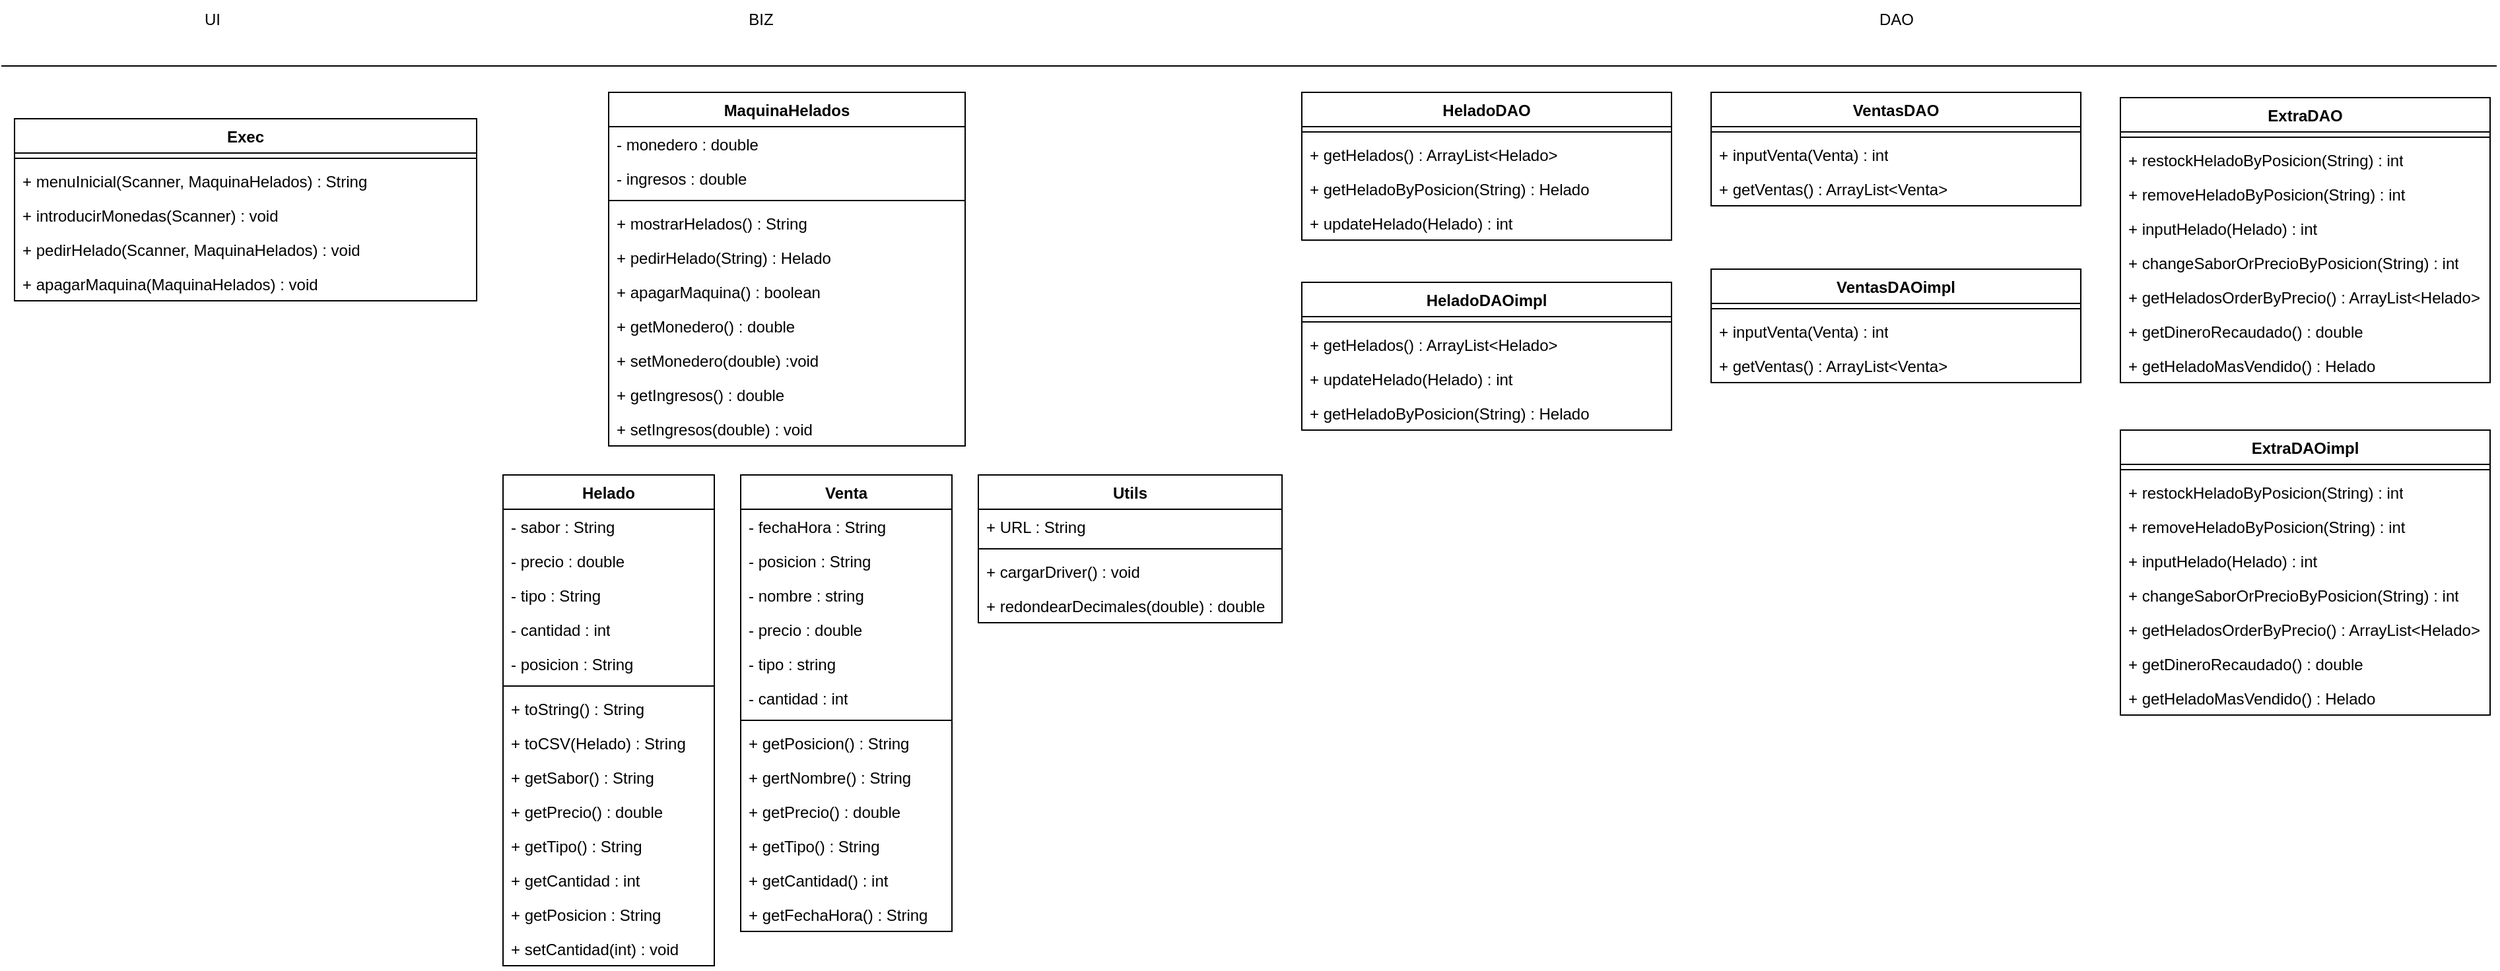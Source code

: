 <mxfile version="24.3.1" type="device">
  <diagram name="Página-1" id="V8vYBvbxbATTUr79OCMI">
    <mxGraphModel dx="840" dy="988" grid="1" gridSize="10" guides="1" tooltips="1" connect="1" arrows="1" fold="1" page="1" pageScale="1" pageWidth="1169" pageHeight="827" math="0" shadow="0">
      <root>
        <mxCell id="0" />
        <mxCell id="1" parent="0" />
        <mxCell id="UVdojQdIeTxHt3wNE7P5-1" value="UI" style="text;html=1;align=center;verticalAlign=middle;whiteSpace=wrap;rounded=0;" parent="1" vertex="1">
          <mxGeometry x="140" y="30" width="60" height="30" as="geometry" />
        </mxCell>
        <mxCell id="UVdojQdIeTxHt3wNE7P5-2" value="BIZ" style="text;html=1;align=center;verticalAlign=middle;resizable=0;points=[];autosize=1;strokeColor=none;fillColor=none;" parent="1" vertex="1">
          <mxGeometry x="565" y="30" width="40" height="30" as="geometry" />
        </mxCell>
        <mxCell id="UVdojQdIeTxHt3wNE7P5-3" value="DAO" style="text;html=1;align=center;verticalAlign=middle;resizable=0;points=[];autosize=1;strokeColor=none;fillColor=none;" parent="1" vertex="1">
          <mxGeometry x="1420" y="30" width="50" height="30" as="geometry" />
        </mxCell>
        <mxCell id="UVdojQdIeTxHt3wNE7P5-4" value="Exec" style="swimlane;fontStyle=1;align=center;verticalAlign=top;childLayout=stackLayout;horizontal=1;startSize=26;horizontalStack=0;resizeParent=1;resizeParentMax=0;resizeLast=0;collapsible=1;marginBottom=0;whiteSpace=wrap;html=1;" parent="1" vertex="1">
          <mxGeometry x="20" y="120" width="350" height="138" as="geometry" />
        </mxCell>
        <mxCell id="UVdojQdIeTxHt3wNE7P5-6" value="" style="line;strokeWidth=1;fillColor=none;align=left;verticalAlign=middle;spacingTop=-1;spacingLeft=3;spacingRight=3;rotatable=0;labelPosition=right;points=[];portConstraint=eastwest;strokeColor=inherit;" parent="UVdojQdIeTxHt3wNE7P5-4" vertex="1">
          <mxGeometry y="26" width="350" height="8" as="geometry" />
        </mxCell>
        <mxCell id="UVdojQdIeTxHt3wNE7P5-7" value="+ menuInicial(Scanner, MaquinaHelados) : String" style="text;strokeColor=none;fillColor=none;align=left;verticalAlign=top;spacingLeft=4;spacingRight=4;overflow=hidden;rotatable=0;points=[[0,0.5],[1,0.5]];portConstraint=eastwest;whiteSpace=wrap;html=1;" parent="UVdojQdIeTxHt3wNE7P5-4" vertex="1">
          <mxGeometry y="34" width="350" height="26" as="geometry" />
        </mxCell>
        <mxCell id="UVdojQdIeTxHt3wNE7P5-9" value="+ introducirMonedas(Scanner) : void" style="text;strokeColor=none;fillColor=none;align=left;verticalAlign=top;spacingLeft=4;spacingRight=4;overflow=hidden;rotatable=0;points=[[0,0.5],[1,0.5]];portConstraint=eastwest;whiteSpace=wrap;html=1;" parent="UVdojQdIeTxHt3wNE7P5-4" vertex="1">
          <mxGeometry y="60" width="350" height="26" as="geometry" />
        </mxCell>
        <mxCell id="QAzHqJxK1CCMf_5y3VDT-6" value="+ pedirHelado(Scanner, MaquinaHelados) : void" style="text;strokeColor=none;fillColor=none;align=left;verticalAlign=top;spacingLeft=4;spacingRight=4;overflow=hidden;rotatable=0;points=[[0,0.5],[1,0.5]];portConstraint=eastwest;whiteSpace=wrap;html=1;" parent="UVdojQdIeTxHt3wNE7P5-4" vertex="1">
          <mxGeometry y="86" width="350" height="26" as="geometry" />
        </mxCell>
        <mxCell id="QAzHqJxK1CCMf_5y3VDT-7" value="+ apagarMaquina(MaquinaHelados) : void" style="text;strokeColor=none;fillColor=none;align=left;verticalAlign=top;spacingLeft=4;spacingRight=4;overflow=hidden;rotatable=0;points=[[0,0.5],[1,0.5]];portConstraint=eastwest;whiteSpace=wrap;html=1;" parent="UVdojQdIeTxHt3wNE7P5-4" vertex="1">
          <mxGeometry y="112" width="350" height="26" as="geometry" />
        </mxCell>
        <mxCell id="UVdojQdIeTxHt3wNE7P5-12" value="Helado" style="swimlane;fontStyle=1;align=center;verticalAlign=top;childLayout=stackLayout;horizontal=1;startSize=26;horizontalStack=0;resizeParent=1;resizeParentMax=0;resizeLast=0;collapsible=1;marginBottom=0;whiteSpace=wrap;html=1;" parent="1" vertex="1">
          <mxGeometry x="390" y="390" width="160" height="372" as="geometry" />
        </mxCell>
        <mxCell id="UVdojQdIeTxHt3wNE7P5-13" value="- sabor : String" style="text;strokeColor=none;fillColor=none;align=left;verticalAlign=top;spacingLeft=4;spacingRight=4;overflow=hidden;rotatable=0;points=[[0,0.5],[1,0.5]];portConstraint=eastwest;whiteSpace=wrap;html=1;" parent="UVdojQdIeTxHt3wNE7P5-12" vertex="1">
          <mxGeometry y="26" width="160" height="26" as="geometry" />
        </mxCell>
        <mxCell id="UVdojQdIeTxHt3wNE7P5-16" value="- precio : double" style="text;strokeColor=none;fillColor=none;align=left;verticalAlign=top;spacingLeft=4;spacingRight=4;overflow=hidden;rotatable=0;points=[[0,0.5],[1,0.5]];portConstraint=eastwest;whiteSpace=wrap;html=1;" parent="UVdojQdIeTxHt3wNE7P5-12" vertex="1">
          <mxGeometry y="52" width="160" height="26" as="geometry" />
        </mxCell>
        <mxCell id="UVdojQdIeTxHt3wNE7P5-17" value="- tipo : String" style="text;strokeColor=none;fillColor=none;align=left;verticalAlign=top;spacingLeft=4;spacingRight=4;overflow=hidden;rotatable=0;points=[[0,0.5],[1,0.5]];portConstraint=eastwest;whiteSpace=wrap;html=1;" parent="UVdojQdIeTxHt3wNE7P5-12" vertex="1">
          <mxGeometry y="78" width="160" height="26" as="geometry" />
        </mxCell>
        <mxCell id="UVdojQdIeTxHt3wNE7P5-18" value="- cantidad : int" style="text;strokeColor=none;fillColor=none;align=left;verticalAlign=top;spacingLeft=4;spacingRight=4;overflow=hidden;rotatable=0;points=[[0,0.5],[1,0.5]];portConstraint=eastwest;whiteSpace=wrap;html=1;" parent="UVdojQdIeTxHt3wNE7P5-12" vertex="1">
          <mxGeometry y="104" width="160" height="26" as="geometry" />
        </mxCell>
        <mxCell id="UVdojQdIeTxHt3wNE7P5-19" value="- posicion : String" style="text;strokeColor=none;fillColor=none;align=left;verticalAlign=top;spacingLeft=4;spacingRight=4;overflow=hidden;rotatable=0;points=[[0,0.5],[1,0.5]];portConstraint=eastwest;whiteSpace=wrap;html=1;" parent="UVdojQdIeTxHt3wNE7P5-12" vertex="1">
          <mxGeometry y="130" width="160" height="26" as="geometry" />
        </mxCell>
        <mxCell id="UVdojQdIeTxHt3wNE7P5-14" value="" style="line;strokeWidth=1;fillColor=none;align=left;verticalAlign=middle;spacingTop=-1;spacingLeft=3;spacingRight=3;rotatable=0;labelPosition=right;points=[];portConstraint=eastwest;strokeColor=inherit;" parent="UVdojQdIeTxHt3wNE7P5-12" vertex="1">
          <mxGeometry y="156" width="160" height="8" as="geometry" />
        </mxCell>
        <mxCell id="c8T_zA4Ekzc52JWvCj2M-1" value="+ toString() : String" style="text;strokeColor=none;fillColor=none;align=left;verticalAlign=top;spacingLeft=4;spacingRight=4;overflow=hidden;rotatable=0;points=[[0,0.5],[1,0.5]];portConstraint=eastwest;whiteSpace=wrap;html=1;" vertex="1" parent="UVdojQdIeTxHt3wNE7P5-12">
          <mxGeometry y="164" width="160" height="26" as="geometry" />
        </mxCell>
        <mxCell id="c8T_zA4Ekzc52JWvCj2M-3" value="+ toCSV(Helado) : String" style="text;strokeColor=none;fillColor=none;align=left;verticalAlign=top;spacingLeft=4;spacingRight=4;overflow=hidden;rotatable=0;points=[[0,0.5],[1,0.5]];portConstraint=eastwest;whiteSpace=wrap;html=1;" vertex="1" parent="UVdojQdIeTxHt3wNE7P5-12">
          <mxGeometry y="190" width="160" height="26" as="geometry" />
        </mxCell>
        <mxCell id="c8T_zA4Ekzc52JWvCj2M-4" value="+ getSabor() : String" style="text;strokeColor=none;fillColor=none;align=left;verticalAlign=top;spacingLeft=4;spacingRight=4;overflow=hidden;rotatable=0;points=[[0,0.5],[1,0.5]];portConstraint=eastwest;whiteSpace=wrap;html=1;" vertex="1" parent="UVdojQdIeTxHt3wNE7P5-12">
          <mxGeometry y="216" width="160" height="26" as="geometry" />
        </mxCell>
        <mxCell id="c8T_zA4Ekzc52JWvCj2M-7" value="+ getPrecio() : double" style="text;strokeColor=none;fillColor=none;align=left;verticalAlign=top;spacingLeft=4;spacingRight=4;overflow=hidden;rotatable=0;points=[[0,0.5],[1,0.5]];portConstraint=eastwest;whiteSpace=wrap;html=1;" vertex="1" parent="UVdojQdIeTxHt3wNE7P5-12">
          <mxGeometry y="242" width="160" height="26" as="geometry" />
        </mxCell>
        <mxCell id="c8T_zA4Ekzc52JWvCj2M-6" value="+ getTipo() : String" style="text;strokeColor=none;fillColor=none;align=left;verticalAlign=top;spacingLeft=4;spacingRight=4;overflow=hidden;rotatable=0;points=[[0,0.5],[1,0.5]];portConstraint=eastwest;whiteSpace=wrap;html=1;" vertex="1" parent="UVdojQdIeTxHt3wNE7P5-12">
          <mxGeometry y="268" width="160" height="26" as="geometry" />
        </mxCell>
        <mxCell id="c8T_zA4Ekzc52JWvCj2M-9" value="+ getCantidad : int" style="text;strokeColor=none;fillColor=none;align=left;verticalAlign=top;spacingLeft=4;spacingRight=4;overflow=hidden;rotatable=0;points=[[0,0.5],[1,0.5]];portConstraint=eastwest;whiteSpace=wrap;html=1;" vertex="1" parent="UVdojQdIeTxHt3wNE7P5-12">
          <mxGeometry y="294" width="160" height="26" as="geometry" />
        </mxCell>
        <mxCell id="c8T_zA4Ekzc52JWvCj2M-8" value="+ getPosicion : String" style="text;strokeColor=none;fillColor=none;align=left;verticalAlign=top;spacingLeft=4;spacingRight=4;overflow=hidden;rotatable=0;points=[[0,0.5],[1,0.5]];portConstraint=eastwest;whiteSpace=wrap;html=1;" vertex="1" parent="UVdojQdIeTxHt3wNE7P5-12">
          <mxGeometry y="320" width="160" height="26" as="geometry" />
        </mxCell>
        <mxCell id="c8T_zA4Ekzc52JWvCj2M-5" value="+ setCantidad(int) : void" style="text;strokeColor=none;fillColor=none;align=left;verticalAlign=top;spacingLeft=4;spacingRight=4;overflow=hidden;rotatable=0;points=[[0,0.5],[1,0.5]];portConstraint=eastwest;whiteSpace=wrap;html=1;" vertex="1" parent="UVdojQdIeTxHt3wNE7P5-12">
          <mxGeometry y="346" width="160" height="26" as="geometry" />
        </mxCell>
        <mxCell id="UVdojQdIeTxHt3wNE7P5-20" value="MaquinaHelados" style="swimlane;fontStyle=1;align=center;verticalAlign=top;childLayout=stackLayout;horizontal=1;startSize=26;horizontalStack=0;resizeParent=1;resizeParentMax=0;resizeLast=0;collapsible=1;marginBottom=0;whiteSpace=wrap;html=1;" parent="1" vertex="1">
          <mxGeometry x="470" y="100" width="270" height="268" as="geometry" />
        </mxCell>
        <mxCell id="UVdojQdIeTxHt3wNE7P5-21" value="- monedero : double" style="text;strokeColor=none;fillColor=none;align=left;verticalAlign=top;spacingLeft=4;spacingRight=4;overflow=hidden;rotatable=0;points=[[0,0.5],[1,0.5]];portConstraint=eastwest;whiteSpace=wrap;html=1;" parent="UVdojQdIeTxHt3wNE7P5-20" vertex="1">
          <mxGeometry y="26" width="270" height="26" as="geometry" />
        </mxCell>
        <mxCell id="UVdojQdIeTxHt3wNE7P5-24" value="- ingresos : double" style="text;strokeColor=none;fillColor=none;align=left;verticalAlign=top;spacingLeft=4;spacingRight=4;overflow=hidden;rotatable=0;points=[[0,0.5],[1,0.5]];portConstraint=eastwest;whiteSpace=wrap;html=1;" parent="UVdojQdIeTxHt3wNE7P5-20" vertex="1">
          <mxGeometry y="52" width="270" height="26" as="geometry" />
        </mxCell>
        <mxCell id="UVdojQdIeTxHt3wNE7P5-22" value="" style="line;strokeWidth=1;fillColor=none;align=left;verticalAlign=middle;spacingTop=-1;spacingLeft=3;spacingRight=3;rotatable=0;labelPosition=right;points=[];portConstraint=eastwest;strokeColor=inherit;" parent="UVdojQdIeTxHt3wNE7P5-20" vertex="1">
          <mxGeometry y="78" width="270" height="8" as="geometry" />
        </mxCell>
        <mxCell id="QAzHqJxK1CCMf_5y3VDT-1" value="+ mostrarHelados() : String" style="text;strokeColor=none;fillColor=none;align=left;verticalAlign=top;spacingLeft=4;spacingRight=4;overflow=hidden;rotatable=0;points=[[0,0.5],[1,0.5]];portConstraint=eastwest;whiteSpace=wrap;html=1;" parent="UVdojQdIeTxHt3wNE7P5-20" vertex="1">
          <mxGeometry y="86" width="270" height="26" as="geometry" />
        </mxCell>
        <mxCell id="UVdojQdIeTxHt3wNE7P5-23" value="+ pedirHelado(String) : Helado" style="text;strokeColor=none;fillColor=none;align=left;verticalAlign=top;spacingLeft=4;spacingRight=4;overflow=hidden;rotatable=0;points=[[0,0.5],[1,0.5]];portConstraint=eastwest;whiteSpace=wrap;html=1;" parent="UVdojQdIeTxHt3wNE7P5-20" vertex="1">
          <mxGeometry y="112" width="270" height="26" as="geometry" />
        </mxCell>
        <mxCell id="UVdojQdIeTxHt3wNE7P5-26" value="+ apagarMaquina() : boolean" style="text;strokeColor=none;fillColor=none;align=left;verticalAlign=top;spacingLeft=4;spacingRight=4;overflow=hidden;rotatable=0;points=[[0,0.5],[1,0.5]];portConstraint=eastwest;whiteSpace=wrap;html=1;" parent="UVdojQdIeTxHt3wNE7P5-20" vertex="1">
          <mxGeometry y="138" width="270" height="26" as="geometry" />
        </mxCell>
        <mxCell id="QAzHqJxK1CCMf_5y3VDT-8" value="+ getMonedero() : double" style="text;strokeColor=none;fillColor=none;align=left;verticalAlign=top;spacingLeft=4;spacingRight=4;overflow=hidden;rotatable=0;points=[[0,0.5],[1,0.5]];portConstraint=eastwest;whiteSpace=wrap;html=1;" parent="UVdojQdIeTxHt3wNE7P5-20" vertex="1">
          <mxGeometry y="164" width="270" height="26" as="geometry" />
        </mxCell>
        <mxCell id="QAzHqJxK1CCMf_5y3VDT-9" value="+ setMonedero(double) :void" style="text;strokeColor=none;fillColor=none;align=left;verticalAlign=top;spacingLeft=4;spacingRight=4;overflow=hidden;rotatable=0;points=[[0,0.5],[1,0.5]];portConstraint=eastwest;whiteSpace=wrap;html=1;" parent="UVdojQdIeTxHt3wNE7P5-20" vertex="1">
          <mxGeometry y="190" width="270" height="26" as="geometry" />
        </mxCell>
        <mxCell id="QAzHqJxK1CCMf_5y3VDT-10" value="+ getIngresos() : double" style="text;strokeColor=none;fillColor=none;align=left;verticalAlign=top;spacingLeft=4;spacingRight=4;overflow=hidden;rotatable=0;points=[[0,0.5],[1,0.5]];portConstraint=eastwest;whiteSpace=wrap;html=1;" parent="UVdojQdIeTxHt3wNE7P5-20" vertex="1">
          <mxGeometry y="216" width="270" height="26" as="geometry" />
        </mxCell>
        <mxCell id="QAzHqJxK1CCMf_5y3VDT-11" value="+ setIngresos(double) : void" style="text;strokeColor=none;fillColor=none;align=left;verticalAlign=top;spacingLeft=4;spacingRight=4;overflow=hidden;rotatable=0;points=[[0,0.5],[1,0.5]];portConstraint=eastwest;whiteSpace=wrap;html=1;" parent="UVdojQdIeTxHt3wNE7P5-20" vertex="1">
          <mxGeometry y="242" width="270" height="26" as="geometry" />
        </mxCell>
        <mxCell id="UVdojQdIeTxHt3wNE7P5-30" value="HeladoDAO" style="swimlane;fontStyle=1;align=center;verticalAlign=top;childLayout=stackLayout;horizontal=1;startSize=26;horizontalStack=0;resizeParent=1;resizeParentMax=0;resizeLast=0;collapsible=1;marginBottom=0;whiteSpace=wrap;html=1;" parent="1" vertex="1">
          <mxGeometry x="995" y="100" width="280" height="112" as="geometry" />
        </mxCell>
        <mxCell id="UVdojQdIeTxHt3wNE7P5-32" value="" style="line;strokeWidth=1;fillColor=none;align=left;verticalAlign=middle;spacingTop=-1;spacingLeft=3;spacingRight=3;rotatable=0;labelPosition=right;points=[];portConstraint=eastwest;strokeColor=inherit;" parent="UVdojQdIeTxHt3wNE7P5-30" vertex="1">
          <mxGeometry y="26" width="280" height="8" as="geometry" />
        </mxCell>
        <mxCell id="UVdojQdIeTxHt3wNE7P5-33" value="+ getHelados() : ArrayList&amp;lt;Helado&amp;gt;" style="text;strokeColor=none;fillColor=none;align=left;verticalAlign=top;spacingLeft=4;spacingRight=4;overflow=hidden;rotatable=0;points=[[0,0.5],[1,0.5]];portConstraint=eastwest;whiteSpace=wrap;html=1;" parent="UVdojQdIeTxHt3wNE7P5-30" vertex="1">
          <mxGeometry y="34" width="280" height="26" as="geometry" />
        </mxCell>
        <mxCell id="58-L6Ub-CByeNF2KYp3J-6" value="+ getHeladoByPosicion(String) : Helado" style="text;strokeColor=none;fillColor=none;align=left;verticalAlign=top;spacingLeft=4;spacingRight=4;overflow=hidden;rotatable=0;points=[[0,0.5],[1,0.5]];portConstraint=eastwest;whiteSpace=wrap;html=1;" parent="UVdojQdIeTxHt3wNE7P5-30" vertex="1">
          <mxGeometry y="60" width="280" height="26" as="geometry" />
        </mxCell>
        <mxCell id="58-L6Ub-CByeNF2KYp3J-7" value="+ updateHelado(Helado) : int" style="text;strokeColor=none;fillColor=none;align=left;verticalAlign=top;spacingLeft=4;spacingRight=4;overflow=hidden;rotatable=0;points=[[0,0.5],[1,0.5]];portConstraint=eastwest;whiteSpace=wrap;html=1;" parent="UVdojQdIeTxHt3wNE7P5-30" vertex="1">
          <mxGeometry y="86" width="280" height="26" as="geometry" />
        </mxCell>
        <mxCell id="UVdojQdIeTxHt3wNE7P5-34" value="HeladoDAOimpl" style="swimlane;fontStyle=1;align=center;verticalAlign=top;childLayout=stackLayout;horizontal=1;startSize=26;horizontalStack=0;resizeParent=1;resizeParentMax=0;resizeLast=0;collapsible=1;marginBottom=0;whiteSpace=wrap;html=1;" parent="1" vertex="1">
          <mxGeometry x="995" y="244" width="280" height="112" as="geometry" />
        </mxCell>
        <mxCell id="UVdojQdIeTxHt3wNE7P5-36" value="" style="line;strokeWidth=1;fillColor=none;align=left;verticalAlign=middle;spacingTop=-1;spacingLeft=3;spacingRight=3;rotatable=0;labelPosition=right;points=[];portConstraint=eastwest;strokeColor=inherit;" parent="UVdojQdIeTxHt3wNE7P5-34" vertex="1">
          <mxGeometry y="26" width="280" height="8" as="geometry" />
        </mxCell>
        <mxCell id="58-L6Ub-CByeNF2KYp3J-12" value="+ getHelados() : ArrayList&amp;lt;Helado&amp;gt;" style="text;strokeColor=none;fillColor=none;align=left;verticalAlign=top;spacingLeft=4;spacingRight=4;overflow=hidden;rotatable=0;points=[[0,0.5],[1,0.5]];portConstraint=eastwest;whiteSpace=wrap;html=1;" parent="UVdojQdIeTxHt3wNE7P5-34" vertex="1">
          <mxGeometry y="34" width="280" height="26" as="geometry" />
        </mxCell>
        <mxCell id="58-L6Ub-CByeNF2KYp3J-14" value="+ updateHelado(Helado) : int" style="text;strokeColor=none;fillColor=none;align=left;verticalAlign=top;spacingLeft=4;spacingRight=4;overflow=hidden;rotatable=0;points=[[0,0.5],[1,0.5]];portConstraint=eastwest;whiteSpace=wrap;html=1;" parent="UVdojQdIeTxHt3wNE7P5-34" vertex="1">
          <mxGeometry y="60" width="280" height="26" as="geometry" />
        </mxCell>
        <mxCell id="58-L6Ub-CByeNF2KYp3J-13" value="+ getHeladoByPosicion(String) : Helado" style="text;strokeColor=none;fillColor=none;align=left;verticalAlign=top;spacingLeft=4;spacingRight=4;overflow=hidden;rotatable=0;points=[[0,0.5],[1,0.5]];portConstraint=eastwest;whiteSpace=wrap;html=1;" parent="UVdojQdIeTxHt3wNE7P5-34" vertex="1">
          <mxGeometry y="86" width="280" height="26" as="geometry" />
        </mxCell>
        <mxCell id="UVdojQdIeTxHt3wNE7P5-38" value="VentasDAO" style="swimlane;fontStyle=1;align=center;verticalAlign=top;childLayout=stackLayout;horizontal=1;startSize=26;horizontalStack=0;resizeParent=1;resizeParentMax=0;resizeLast=0;collapsible=1;marginBottom=0;whiteSpace=wrap;html=1;" parent="1" vertex="1">
          <mxGeometry x="1305" y="100" width="280" height="86" as="geometry" />
        </mxCell>
        <mxCell id="UVdojQdIeTxHt3wNE7P5-40" value="" style="line;strokeWidth=1;fillColor=none;align=left;verticalAlign=middle;spacingTop=-1;spacingLeft=3;spacingRight=3;rotatable=0;labelPosition=right;points=[];portConstraint=eastwest;strokeColor=inherit;" parent="UVdojQdIeTxHt3wNE7P5-38" vertex="1">
          <mxGeometry y="26" width="280" height="8" as="geometry" />
        </mxCell>
        <mxCell id="58-L6Ub-CByeNF2KYp3J-15" value="+ inputVenta(Venta) : int" style="text;strokeColor=none;fillColor=none;align=left;verticalAlign=top;spacingLeft=4;spacingRight=4;overflow=hidden;rotatable=0;points=[[0,0.5],[1,0.5]];portConstraint=eastwest;whiteSpace=wrap;html=1;" parent="UVdojQdIeTxHt3wNE7P5-38" vertex="1">
          <mxGeometry y="34" width="280" height="26" as="geometry" />
        </mxCell>
        <mxCell id="58-L6Ub-CByeNF2KYp3J-16" value="+ getVentas() : ArrayList&amp;lt;Venta&amp;gt;" style="text;strokeColor=none;fillColor=none;align=left;verticalAlign=top;spacingLeft=4;spacingRight=4;overflow=hidden;rotatable=0;points=[[0,0.5],[1,0.5]];portConstraint=eastwest;whiteSpace=wrap;html=1;" parent="UVdojQdIeTxHt3wNE7P5-38" vertex="1">
          <mxGeometry y="60" width="280" height="26" as="geometry" />
        </mxCell>
        <mxCell id="UVdojQdIeTxHt3wNE7P5-46" value="VentasDAOimpl" style="swimlane;fontStyle=1;align=center;verticalAlign=top;childLayout=stackLayout;horizontal=1;startSize=26;horizontalStack=0;resizeParent=1;resizeParentMax=0;resizeLast=0;collapsible=1;marginBottom=0;whiteSpace=wrap;html=1;" parent="1" vertex="1">
          <mxGeometry x="1305" y="234" width="280" height="86" as="geometry" />
        </mxCell>
        <mxCell id="UVdojQdIeTxHt3wNE7P5-48" value="" style="line;strokeWidth=1;fillColor=none;align=left;verticalAlign=middle;spacingTop=-1;spacingLeft=3;spacingRight=3;rotatable=0;labelPosition=right;points=[];portConstraint=eastwest;strokeColor=inherit;" parent="UVdojQdIeTxHt3wNE7P5-46" vertex="1">
          <mxGeometry y="26" width="280" height="8" as="geometry" />
        </mxCell>
        <mxCell id="58-L6Ub-CByeNF2KYp3J-10" value="+ inputVenta(Venta) : int" style="text;strokeColor=none;fillColor=none;align=left;verticalAlign=top;spacingLeft=4;spacingRight=4;overflow=hidden;rotatable=0;points=[[0,0.5],[1,0.5]];portConstraint=eastwest;whiteSpace=wrap;html=1;" parent="UVdojQdIeTxHt3wNE7P5-46" vertex="1">
          <mxGeometry y="34" width="280" height="26" as="geometry" />
        </mxCell>
        <mxCell id="UVdojQdIeTxHt3wNE7P5-41" value="+ getVentas() : ArrayList&amp;lt;Venta&amp;gt;" style="text;strokeColor=none;fillColor=none;align=left;verticalAlign=top;spacingLeft=4;spacingRight=4;overflow=hidden;rotatable=0;points=[[0,0.5],[1,0.5]];portConstraint=eastwest;whiteSpace=wrap;html=1;" parent="UVdojQdIeTxHt3wNE7P5-46" vertex="1">
          <mxGeometry y="60" width="280" height="26" as="geometry" />
        </mxCell>
        <mxCell id="3qmxRhj3Vj1sENhipKEE-1" value="Venta" style="swimlane;fontStyle=1;align=center;verticalAlign=top;childLayout=stackLayout;horizontal=1;startSize=26;horizontalStack=0;resizeParent=1;resizeParentMax=0;resizeLast=0;collapsible=1;marginBottom=0;whiteSpace=wrap;html=1;" parent="1" vertex="1">
          <mxGeometry x="570" y="390" width="160" height="346" as="geometry" />
        </mxCell>
        <mxCell id="c8T_zA4Ekzc52JWvCj2M-10" value="- fechaHora : String" style="text;strokeColor=none;fillColor=none;align=left;verticalAlign=top;spacingLeft=4;spacingRight=4;overflow=hidden;rotatable=0;points=[[0,0.5],[1,0.5]];portConstraint=eastwest;whiteSpace=wrap;html=1;" vertex="1" parent="3qmxRhj3Vj1sENhipKEE-1">
          <mxGeometry y="26" width="160" height="26" as="geometry" />
        </mxCell>
        <mxCell id="3qmxRhj3Vj1sENhipKEE-6" value="- posicion : String" style="text;strokeColor=none;fillColor=none;align=left;verticalAlign=top;spacingLeft=4;spacingRight=4;overflow=hidden;rotatable=0;points=[[0,0.5],[1,0.5]];portConstraint=eastwest;whiteSpace=wrap;html=1;" parent="3qmxRhj3Vj1sENhipKEE-1" vertex="1">
          <mxGeometry y="52" width="160" height="26" as="geometry" />
        </mxCell>
        <mxCell id="3qmxRhj3Vj1sENhipKEE-7" value="- nombre : string" style="text;strokeColor=none;fillColor=none;align=left;verticalAlign=top;spacingLeft=4;spacingRight=4;overflow=hidden;rotatable=0;points=[[0,0.5],[1,0.5]];portConstraint=eastwest;whiteSpace=wrap;html=1;" parent="3qmxRhj3Vj1sENhipKEE-1" vertex="1">
          <mxGeometry y="78" width="160" height="26" as="geometry" />
        </mxCell>
        <mxCell id="3qmxRhj3Vj1sENhipKEE-8" value="- precio : double" style="text;strokeColor=none;fillColor=none;align=left;verticalAlign=top;spacingLeft=4;spacingRight=4;overflow=hidden;rotatable=0;points=[[0,0.5],[1,0.5]];portConstraint=eastwest;whiteSpace=wrap;html=1;" parent="3qmxRhj3Vj1sENhipKEE-1" vertex="1">
          <mxGeometry y="104" width="160" height="26" as="geometry" />
        </mxCell>
        <mxCell id="3qmxRhj3Vj1sENhipKEE-9" value="- tipo : string" style="text;strokeColor=none;fillColor=none;align=left;verticalAlign=top;spacingLeft=4;spacingRight=4;overflow=hidden;rotatable=0;points=[[0,0.5],[1,0.5]];portConstraint=eastwest;whiteSpace=wrap;html=1;" parent="3qmxRhj3Vj1sENhipKEE-1" vertex="1">
          <mxGeometry y="130" width="160" height="26" as="geometry" />
        </mxCell>
        <mxCell id="3qmxRhj3Vj1sENhipKEE-10" value="- cantidad : int" style="text;strokeColor=none;fillColor=none;align=left;verticalAlign=top;spacingLeft=4;spacingRight=4;overflow=hidden;rotatable=0;points=[[0,0.5],[1,0.5]];portConstraint=eastwest;whiteSpace=wrap;html=1;" parent="3qmxRhj3Vj1sENhipKEE-1" vertex="1">
          <mxGeometry y="156" width="160" height="26" as="geometry" />
        </mxCell>
        <mxCell id="3qmxRhj3Vj1sENhipKEE-3" value="" style="line;strokeWidth=1;fillColor=none;align=left;verticalAlign=middle;spacingTop=-1;spacingLeft=3;spacingRight=3;rotatable=0;labelPosition=right;points=[];portConstraint=eastwest;strokeColor=inherit;" parent="3qmxRhj3Vj1sENhipKEE-1" vertex="1">
          <mxGeometry y="182" width="160" height="8" as="geometry" />
        </mxCell>
        <mxCell id="c8T_zA4Ekzc52JWvCj2M-2" value="+ getPosicion() : String" style="text;strokeColor=none;fillColor=none;align=left;verticalAlign=top;spacingLeft=4;spacingRight=4;overflow=hidden;rotatable=0;points=[[0,0.5],[1,0.5]];portConstraint=eastwest;whiteSpace=wrap;html=1;" vertex="1" parent="3qmxRhj3Vj1sENhipKEE-1">
          <mxGeometry y="190" width="160" height="26" as="geometry" />
        </mxCell>
        <mxCell id="c8T_zA4Ekzc52JWvCj2M-11" value="+ gertNombre() : String" style="text;strokeColor=none;fillColor=none;align=left;verticalAlign=top;spacingLeft=4;spacingRight=4;overflow=hidden;rotatable=0;points=[[0,0.5],[1,0.5]];portConstraint=eastwest;whiteSpace=wrap;html=1;" vertex="1" parent="3qmxRhj3Vj1sENhipKEE-1">
          <mxGeometry y="216" width="160" height="26" as="geometry" />
        </mxCell>
        <mxCell id="c8T_zA4Ekzc52JWvCj2M-15" value="+ getPrecio() : double" style="text;strokeColor=none;fillColor=none;align=left;verticalAlign=top;spacingLeft=4;spacingRight=4;overflow=hidden;rotatable=0;points=[[0,0.5],[1,0.5]];portConstraint=eastwest;whiteSpace=wrap;html=1;" vertex="1" parent="3qmxRhj3Vj1sENhipKEE-1">
          <mxGeometry y="242" width="160" height="26" as="geometry" />
        </mxCell>
        <mxCell id="c8T_zA4Ekzc52JWvCj2M-14" value="+ getTipo() : String" style="text;strokeColor=none;fillColor=none;align=left;verticalAlign=top;spacingLeft=4;spacingRight=4;overflow=hidden;rotatable=0;points=[[0,0.5],[1,0.5]];portConstraint=eastwest;whiteSpace=wrap;html=1;" vertex="1" parent="3qmxRhj3Vj1sENhipKEE-1">
          <mxGeometry y="268" width="160" height="26" as="geometry" />
        </mxCell>
        <mxCell id="c8T_zA4Ekzc52JWvCj2M-12" value="+ getCantidad() : int" style="text;strokeColor=none;fillColor=none;align=left;verticalAlign=top;spacingLeft=4;spacingRight=4;overflow=hidden;rotatable=0;points=[[0,0.5],[1,0.5]];portConstraint=eastwest;whiteSpace=wrap;html=1;" vertex="1" parent="3qmxRhj3Vj1sENhipKEE-1">
          <mxGeometry y="294" width="160" height="26" as="geometry" />
        </mxCell>
        <mxCell id="c8T_zA4Ekzc52JWvCj2M-13" value="+ getFechaHora() : String" style="text;strokeColor=none;fillColor=none;align=left;verticalAlign=top;spacingLeft=4;spacingRight=4;overflow=hidden;rotatable=0;points=[[0,0.5],[1,0.5]];portConstraint=eastwest;whiteSpace=wrap;html=1;" vertex="1" parent="3qmxRhj3Vj1sENhipKEE-1">
          <mxGeometry y="320" width="160" height="26" as="geometry" />
        </mxCell>
        <mxCell id="58-L6Ub-CByeNF2KYp3J-4" value="" style="endArrow=none;html=1;rounded=0;" parent="1" edge="1">
          <mxGeometry width="50" height="50" relative="1" as="geometry">
            <mxPoint x="10" y="80" as="sourcePoint" />
            <mxPoint x="1900" y="80" as="targetPoint" />
          </mxGeometry>
        </mxCell>
        <mxCell id="aJXEeb2CGXjWVB8z91rs-8" value="ExtraDAO" style="swimlane;fontStyle=1;align=center;verticalAlign=top;childLayout=stackLayout;horizontal=1;startSize=26;horizontalStack=0;resizeParent=1;resizeParentMax=0;resizeLast=0;collapsible=1;marginBottom=0;whiteSpace=wrap;html=1;" parent="1" vertex="1">
          <mxGeometry x="1615" y="104" width="280" height="216" as="geometry" />
        </mxCell>
        <mxCell id="aJXEeb2CGXjWVB8z91rs-10" value="" style="line;strokeWidth=1;fillColor=none;align=left;verticalAlign=middle;spacingTop=-1;spacingLeft=3;spacingRight=3;rotatable=0;labelPosition=right;points=[];portConstraint=eastwest;strokeColor=inherit;" parent="aJXEeb2CGXjWVB8z91rs-8" vertex="1">
          <mxGeometry y="26" width="280" height="8" as="geometry" />
        </mxCell>
        <mxCell id="aJXEeb2CGXjWVB8z91rs-1" value="&lt;div&gt;+ restockHeladoByPosicion(String) : int&lt;/div&gt;" style="text;strokeColor=none;fillColor=none;align=left;verticalAlign=top;spacingLeft=4;spacingRight=4;overflow=hidden;rotatable=0;points=[[0,0.5],[1,0.5]];portConstraint=eastwest;whiteSpace=wrap;html=1;" parent="aJXEeb2CGXjWVB8z91rs-8" vertex="1">
          <mxGeometry y="34" width="280" height="26" as="geometry" />
        </mxCell>
        <mxCell id="aJXEeb2CGXjWVB8z91rs-5" value="+ removeHeladoByPosicion(String) : int" style="text;strokeColor=none;fillColor=none;align=left;verticalAlign=top;spacingLeft=4;spacingRight=4;overflow=hidden;rotatable=0;points=[[0,0.5],[1,0.5]];portConstraint=eastwest;whiteSpace=wrap;html=1;" parent="aJXEeb2CGXjWVB8z91rs-8" vertex="1">
          <mxGeometry y="60" width="280" height="26" as="geometry" />
        </mxCell>
        <mxCell id="aJXEeb2CGXjWVB8z91rs-4" value="+ inputHelado(Helado) : int" style="text;strokeColor=none;fillColor=none;align=left;verticalAlign=top;spacingLeft=4;spacingRight=4;overflow=hidden;rotatable=0;points=[[0,0.5],[1,0.5]];portConstraint=eastwest;whiteSpace=wrap;html=1;" parent="aJXEeb2CGXjWVB8z91rs-8" vertex="1">
          <mxGeometry y="86" width="280" height="26" as="geometry" />
        </mxCell>
        <mxCell id="aJXEeb2CGXjWVB8z91rs-3" value="+ changeSaborOrPrecioByPosicion(String) : int" style="text;strokeColor=none;fillColor=none;align=left;verticalAlign=top;spacingLeft=4;spacingRight=4;overflow=hidden;rotatable=0;points=[[0,0.5],[1,0.5]];portConstraint=eastwest;whiteSpace=wrap;html=1;" parent="aJXEeb2CGXjWVB8z91rs-8" vertex="1">
          <mxGeometry y="112" width="280" height="26" as="geometry" />
        </mxCell>
        <mxCell id="aJXEeb2CGXjWVB8z91rs-2" value="+ getHeladosOrderByPrecio() : ArrayList&amp;lt;Helado&amp;gt;" style="text;strokeColor=none;fillColor=none;align=left;verticalAlign=top;spacingLeft=4;spacingRight=4;overflow=hidden;rotatable=0;points=[[0,0.5],[1,0.5]];portConstraint=eastwest;whiteSpace=wrap;html=1;" parent="aJXEeb2CGXjWVB8z91rs-8" vertex="1">
          <mxGeometry y="138" width="280" height="26" as="geometry" />
        </mxCell>
        <mxCell id="aJXEeb2CGXjWVB8z91rs-6" value="+ getDineroRecaudado() : double" style="text;strokeColor=none;fillColor=none;align=left;verticalAlign=top;spacingLeft=4;spacingRight=4;overflow=hidden;rotatable=0;points=[[0,0.5],[1,0.5]];portConstraint=eastwest;whiteSpace=wrap;html=1;" parent="aJXEeb2CGXjWVB8z91rs-8" vertex="1">
          <mxGeometry y="164" width="280" height="26" as="geometry" />
        </mxCell>
        <mxCell id="aJXEeb2CGXjWVB8z91rs-7" value="+ getHeladoMasVendido() : Helado" style="text;strokeColor=none;fillColor=none;align=left;verticalAlign=top;spacingLeft=4;spacingRight=4;overflow=hidden;rotatable=0;points=[[0,0.5],[1,0.5]];portConstraint=eastwest;whiteSpace=wrap;html=1;" parent="aJXEeb2CGXjWVB8z91rs-8" vertex="1">
          <mxGeometry y="190" width="280" height="26" as="geometry" />
        </mxCell>
        <mxCell id="aJXEeb2CGXjWVB8z91rs-16" value="ExtraDAOimpl" style="swimlane;fontStyle=1;align=center;verticalAlign=top;childLayout=stackLayout;horizontal=1;startSize=26;horizontalStack=0;resizeParent=1;resizeParentMax=0;resizeLast=0;collapsible=1;marginBottom=0;whiteSpace=wrap;html=1;" parent="1" vertex="1">
          <mxGeometry x="1615" y="356" width="280" height="216" as="geometry" />
        </mxCell>
        <mxCell id="aJXEeb2CGXjWVB8z91rs-17" value="" style="line;strokeWidth=1;fillColor=none;align=left;verticalAlign=middle;spacingTop=-1;spacingLeft=3;spacingRight=3;rotatable=0;labelPosition=right;points=[];portConstraint=eastwest;strokeColor=inherit;" parent="aJXEeb2CGXjWVB8z91rs-16" vertex="1">
          <mxGeometry y="26" width="280" height="8" as="geometry" />
        </mxCell>
        <mxCell id="aJXEeb2CGXjWVB8z91rs-18" value="&lt;div&gt;+ restockHeladoByPosicion(String) : int&lt;/div&gt;" style="text;strokeColor=none;fillColor=none;align=left;verticalAlign=top;spacingLeft=4;spacingRight=4;overflow=hidden;rotatable=0;points=[[0,0.5],[1,0.5]];portConstraint=eastwest;whiteSpace=wrap;html=1;" parent="aJXEeb2CGXjWVB8z91rs-16" vertex="1">
          <mxGeometry y="34" width="280" height="26" as="geometry" />
        </mxCell>
        <mxCell id="aJXEeb2CGXjWVB8z91rs-19" value="+ removeHeladoByPosicion(String) : int" style="text;strokeColor=none;fillColor=none;align=left;verticalAlign=top;spacingLeft=4;spacingRight=4;overflow=hidden;rotatable=0;points=[[0,0.5],[1,0.5]];portConstraint=eastwest;whiteSpace=wrap;html=1;" parent="aJXEeb2CGXjWVB8z91rs-16" vertex="1">
          <mxGeometry y="60" width="280" height="26" as="geometry" />
        </mxCell>
        <mxCell id="aJXEeb2CGXjWVB8z91rs-20" value="+ inputHelado(Helado) : int" style="text;strokeColor=none;fillColor=none;align=left;verticalAlign=top;spacingLeft=4;spacingRight=4;overflow=hidden;rotatable=0;points=[[0,0.5],[1,0.5]];portConstraint=eastwest;whiteSpace=wrap;html=1;" parent="aJXEeb2CGXjWVB8z91rs-16" vertex="1">
          <mxGeometry y="86" width="280" height="26" as="geometry" />
        </mxCell>
        <mxCell id="aJXEeb2CGXjWVB8z91rs-21" value="+ changeSaborOrPrecioByPosicion(String) : int" style="text;strokeColor=none;fillColor=none;align=left;verticalAlign=top;spacingLeft=4;spacingRight=4;overflow=hidden;rotatable=0;points=[[0,0.5],[1,0.5]];portConstraint=eastwest;whiteSpace=wrap;html=1;" parent="aJXEeb2CGXjWVB8z91rs-16" vertex="1">
          <mxGeometry y="112" width="280" height="26" as="geometry" />
        </mxCell>
        <mxCell id="aJXEeb2CGXjWVB8z91rs-22" value="+ getHeladosOrderByPrecio() : ArrayList&amp;lt;Helado&amp;gt;" style="text;strokeColor=none;fillColor=none;align=left;verticalAlign=top;spacingLeft=4;spacingRight=4;overflow=hidden;rotatable=0;points=[[0,0.5],[1,0.5]];portConstraint=eastwest;whiteSpace=wrap;html=1;" parent="aJXEeb2CGXjWVB8z91rs-16" vertex="1">
          <mxGeometry y="138" width="280" height="26" as="geometry" />
        </mxCell>
        <mxCell id="aJXEeb2CGXjWVB8z91rs-23" value="+ getDineroRecaudado() : double" style="text;strokeColor=none;fillColor=none;align=left;verticalAlign=top;spacingLeft=4;spacingRight=4;overflow=hidden;rotatable=0;points=[[0,0.5],[1,0.5]];portConstraint=eastwest;whiteSpace=wrap;html=1;" parent="aJXEeb2CGXjWVB8z91rs-16" vertex="1">
          <mxGeometry y="164" width="280" height="26" as="geometry" />
        </mxCell>
        <mxCell id="aJXEeb2CGXjWVB8z91rs-24" value="+ getHeladoMasVendido() : Helado" style="text;strokeColor=none;fillColor=none;align=left;verticalAlign=top;spacingLeft=4;spacingRight=4;overflow=hidden;rotatable=0;points=[[0,0.5],[1,0.5]];portConstraint=eastwest;whiteSpace=wrap;html=1;" parent="aJXEeb2CGXjWVB8z91rs-16" vertex="1">
          <mxGeometry y="190" width="280" height="26" as="geometry" />
        </mxCell>
        <mxCell id="c8T_zA4Ekzc52JWvCj2M-16" value="Utils" style="swimlane;fontStyle=1;align=center;verticalAlign=top;childLayout=stackLayout;horizontal=1;startSize=26;horizontalStack=0;resizeParent=1;resizeParentMax=0;resizeLast=0;collapsible=1;marginBottom=0;whiteSpace=wrap;html=1;" vertex="1" parent="1">
          <mxGeometry x="750" y="390" width="230" height="112" as="geometry" />
        </mxCell>
        <mxCell id="c8T_zA4Ekzc52JWvCj2M-20" value="+ URL : String" style="text;strokeColor=none;fillColor=none;align=left;verticalAlign=top;spacingLeft=4;spacingRight=4;overflow=hidden;rotatable=0;points=[[0,0.5],[1,0.5]];portConstraint=eastwest;whiteSpace=wrap;html=1;" vertex="1" parent="c8T_zA4Ekzc52JWvCj2M-16">
          <mxGeometry y="26" width="230" height="26" as="geometry" />
        </mxCell>
        <mxCell id="c8T_zA4Ekzc52JWvCj2M-18" value="" style="line;strokeWidth=1;fillColor=none;align=left;verticalAlign=middle;spacingTop=-1;spacingLeft=3;spacingRight=3;rotatable=0;labelPosition=right;points=[];portConstraint=eastwest;strokeColor=inherit;" vertex="1" parent="c8T_zA4Ekzc52JWvCj2M-16">
          <mxGeometry y="52" width="230" height="8" as="geometry" />
        </mxCell>
        <mxCell id="c8T_zA4Ekzc52JWvCj2M-19" value="+ cargarDriver() : void" style="text;strokeColor=none;fillColor=none;align=left;verticalAlign=top;spacingLeft=4;spacingRight=4;overflow=hidden;rotatable=0;points=[[0,0.5],[1,0.5]];portConstraint=eastwest;whiteSpace=wrap;html=1;" vertex="1" parent="c8T_zA4Ekzc52JWvCj2M-16">
          <mxGeometry y="60" width="230" height="26" as="geometry" />
        </mxCell>
        <mxCell id="c8T_zA4Ekzc52JWvCj2M-21" value="+ redondearDecimales(double) : double" style="text;strokeColor=none;fillColor=none;align=left;verticalAlign=top;spacingLeft=4;spacingRight=4;overflow=hidden;rotatable=0;points=[[0,0.5],[1,0.5]];portConstraint=eastwest;whiteSpace=wrap;html=1;" vertex="1" parent="c8T_zA4Ekzc52JWvCj2M-16">
          <mxGeometry y="86" width="230" height="26" as="geometry" />
        </mxCell>
      </root>
    </mxGraphModel>
  </diagram>
</mxfile>
